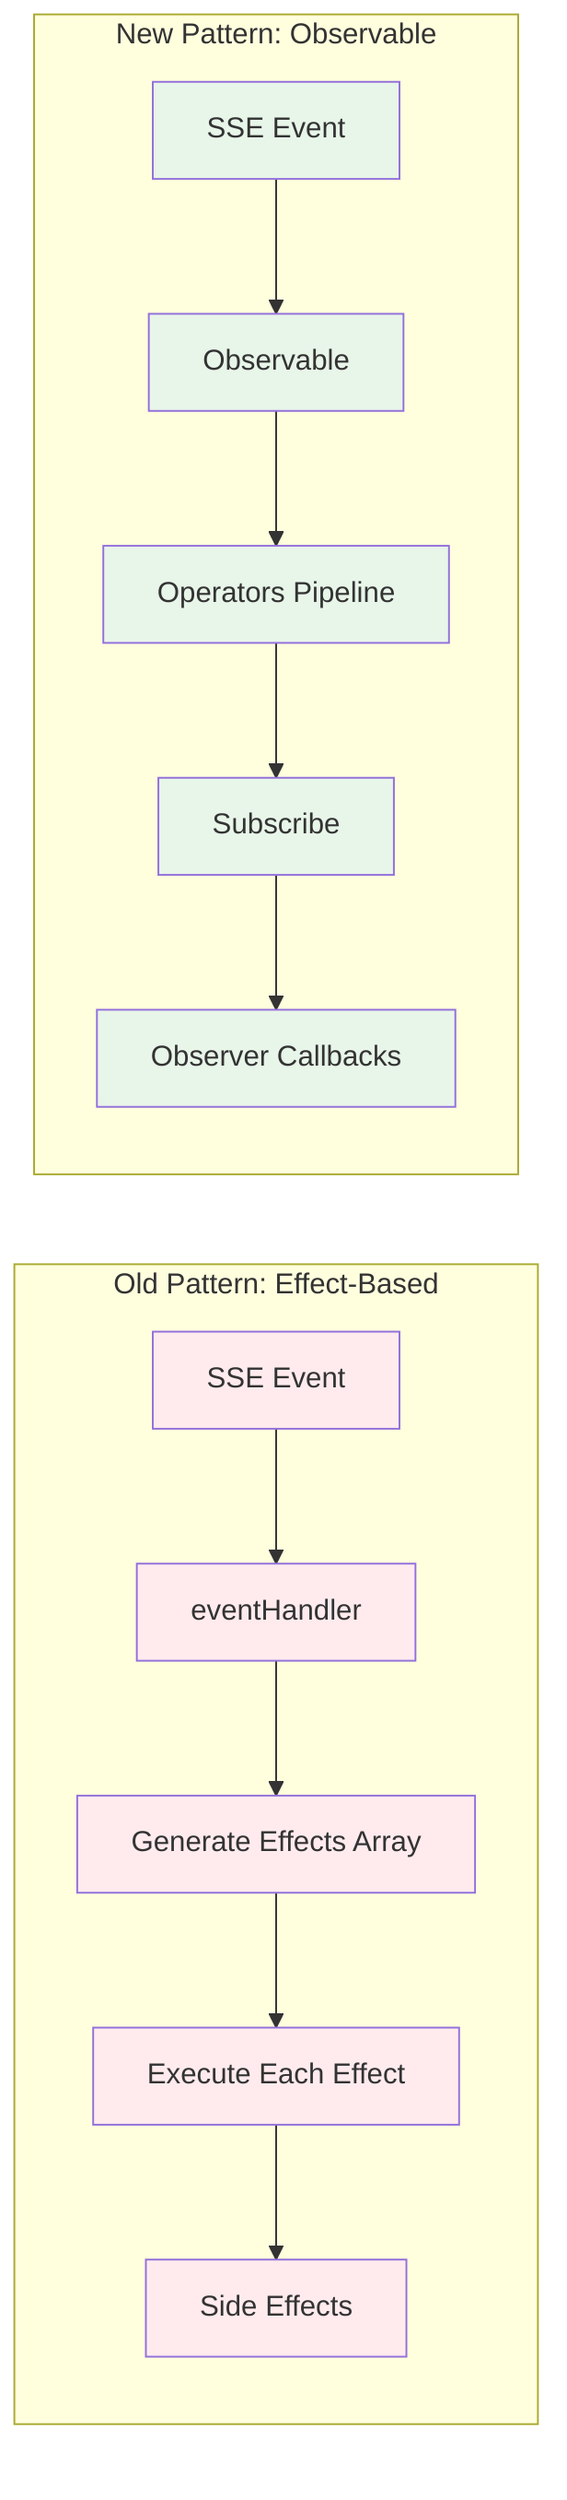 graph LR
    subgraph "Old Pattern: Effect-Based"
        A1[SSE Event] --> B1[eventHandler]
        B1 --> C1[Generate Effects Array]
        C1 --> D1[Execute Each Effect]
        D1 --> E1[Side Effects]
    end
    
    subgraph "New Pattern: Observable"
        A2[SSE Event] --> B2[Observable]
        B2 --> C2[Operators Pipeline]
        C2 --> D2[Subscribe]
        D2 --> E2[Observer Callbacks]
    end
    
    style A1 fill:#ffebee
    style B1 fill:#ffebee
    style C1 fill:#ffebee
    style D1 fill:#ffebee
    style E1 fill:#ffebee
    
    style A2 fill:#e8f5e9
    style B2 fill:#e8f5e9
    style C2 fill:#e8f5e9
    style D2 fill:#e8f5e9
    style E2 fill:#e8f5e9